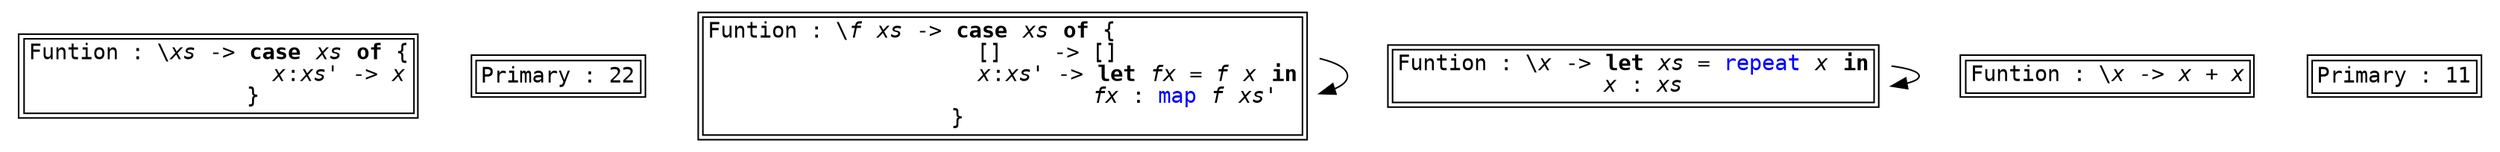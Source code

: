 digraph G {
node [ fontname=monospace, shape=plaintext ];
s0[label=<<TABLE ALIGN="LEFT"><TR><TD BALIGN="LEFT" ALIGN="LEFT">Funtion&nbsp;:&nbsp;\<I>xs</I>&nbsp;-&gt;&nbsp;<B>case</B>&nbsp;<I>xs</I>&nbsp;<B>of</B>&nbsp;{<BR />&nbsp;&nbsp;&nbsp;&nbsp;&nbsp;&nbsp;&nbsp;&nbsp;&nbsp;&nbsp;&nbsp;&nbsp;&nbsp;&nbsp;&nbsp;&nbsp;&nbsp;&nbsp;&nbsp;<I>x</I>:<I>xs'</I>&nbsp;-&gt;&nbsp;<I>x</I><BR />&nbsp;&nbsp;&nbsp;&nbsp;&nbsp;&nbsp;&nbsp;&nbsp;&nbsp;&nbsp;&nbsp;&nbsp;&nbsp;&nbsp;&nbsp;&nbsp;&nbsp;}&nbsp;&nbsp;&nbsp;&nbsp;&nbsp;&nbsp;&nbsp;&nbsp;&nbsp;&nbsp;&nbsp;<BR /></TD></TR></TABLE>>];
s0;
s1[label=<<TABLE ALIGN="LEFT"><TR><TD BALIGN="LEFT" ALIGN="LEFT">Primary&nbsp;:&nbsp;22<BR /></TD></TR></TABLE>>];
s1;
s2[label=<<TABLE ALIGN="LEFT"><TR><TD BALIGN="LEFT" ALIGN="LEFT">Funtion&nbsp;:&nbsp;\<I>f</I>&nbsp;<I>xs</I>&nbsp;-&gt;&nbsp;<B>case</B>&nbsp;<I>xs</I>&nbsp;<B>of</B>&nbsp;{&nbsp;&nbsp;&nbsp;&nbsp;&nbsp;&nbsp;&nbsp;&nbsp;&nbsp;&nbsp;&nbsp;&nbsp;&nbsp;&nbsp;<BR />&nbsp;&nbsp;&nbsp;&nbsp;&nbsp;&nbsp;&nbsp;&nbsp;&nbsp;&nbsp;&nbsp;&nbsp;&nbsp;&nbsp;&nbsp;&nbsp;&nbsp;&nbsp;&nbsp;&nbsp;&nbsp;[]&nbsp;&nbsp;&nbsp;&nbsp;-&gt;&nbsp;[]&nbsp;&nbsp;&nbsp;&nbsp;&nbsp;&nbsp;&nbsp;&nbsp;&nbsp;&nbsp;&nbsp;&nbsp;&nbsp;<BR />&nbsp;&nbsp;&nbsp;&nbsp;&nbsp;&nbsp;&nbsp;&nbsp;&nbsp;&nbsp;&nbsp;&nbsp;&nbsp;&nbsp;&nbsp;&nbsp;&nbsp;&nbsp;&nbsp;&nbsp;&nbsp;<I>x</I>:<I>xs'</I>&nbsp;-&gt;&nbsp;<B>let</B>&nbsp;<I>fx</I>&nbsp;=&nbsp;<I>f</I>&nbsp;<I>x</I>&nbsp;<B>in</B><BR />&nbsp;&nbsp;&nbsp;&nbsp;&nbsp;&nbsp;&nbsp;&nbsp;&nbsp;&nbsp;&nbsp;&nbsp;&nbsp;&nbsp;&nbsp;&nbsp;&nbsp;&nbsp;&nbsp;&nbsp;&nbsp;&nbsp;&nbsp;&nbsp;&nbsp;&nbsp;&nbsp;&nbsp;&nbsp;&nbsp;<I>fx</I>&nbsp;:&nbsp;<FONT COLOR="blue">map</FONT>&nbsp;<I>f</I>&nbsp;<I>xs'</I>&nbsp;<BR />&nbsp;&nbsp;&nbsp;&nbsp;&nbsp;&nbsp;&nbsp;&nbsp;&nbsp;&nbsp;&nbsp;&nbsp;&nbsp;&nbsp;&nbsp;&nbsp;&nbsp;&nbsp;&nbsp;}&nbsp;&nbsp;&nbsp;&nbsp;&nbsp;&nbsp;&nbsp;&nbsp;&nbsp;&nbsp;&nbsp;&nbsp;&nbsp;&nbsp;&nbsp;&nbsp;&nbsp;&nbsp;&nbsp;&nbsp;&nbsp;&nbsp;&nbsp;&nbsp;&nbsp;<BR /></TD></TR></TABLE>>];
s2 -> s2;
s3[label=<<TABLE ALIGN="LEFT"><TR><TD BALIGN="LEFT" ALIGN="LEFT">Funtion&nbsp;:&nbsp;\<I>x</I>&nbsp;-&gt;&nbsp;<B>let</B>&nbsp;<I>xs</I>&nbsp;=&nbsp;<FONT COLOR="blue">repeat</FONT>&nbsp;<I>x</I>&nbsp;<B>in</B><BR />&nbsp;&nbsp;&nbsp;&nbsp;&nbsp;&nbsp;&nbsp;&nbsp;&nbsp;&nbsp;&nbsp;&nbsp;&nbsp;&nbsp;&nbsp;&nbsp;<I>x</I>&nbsp;:&nbsp;<I>xs</I>&nbsp;&nbsp;&nbsp;&nbsp;&nbsp;&nbsp;&nbsp;&nbsp;&nbsp;&nbsp;&nbsp;&nbsp;&nbsp;&nbsp;<BR /></TD></TR></TABLE>>];
s3 -> s3;
s4[label=<<TABLE ALIGN="LEFT"><TR><TD BALIGN="LEFT" ALIGN="LEFT">Funtion&nbsp;:&nbsp;\<I>x</I>&nbsp;-&gt;&nbsp;<I>x</I>&nbsp;+&nbsp;<I>x</I><BR /></TD></TR></TABLE>>];
s4;
s5[label=<<TABLE ALIGN="LEFT"><TR><TD BALIGN="LEFT" ALIGN="LEFT">Primary&nbsp;:&nbsp;11<BR /></TD></TR></TABLE>>];
s5;
}